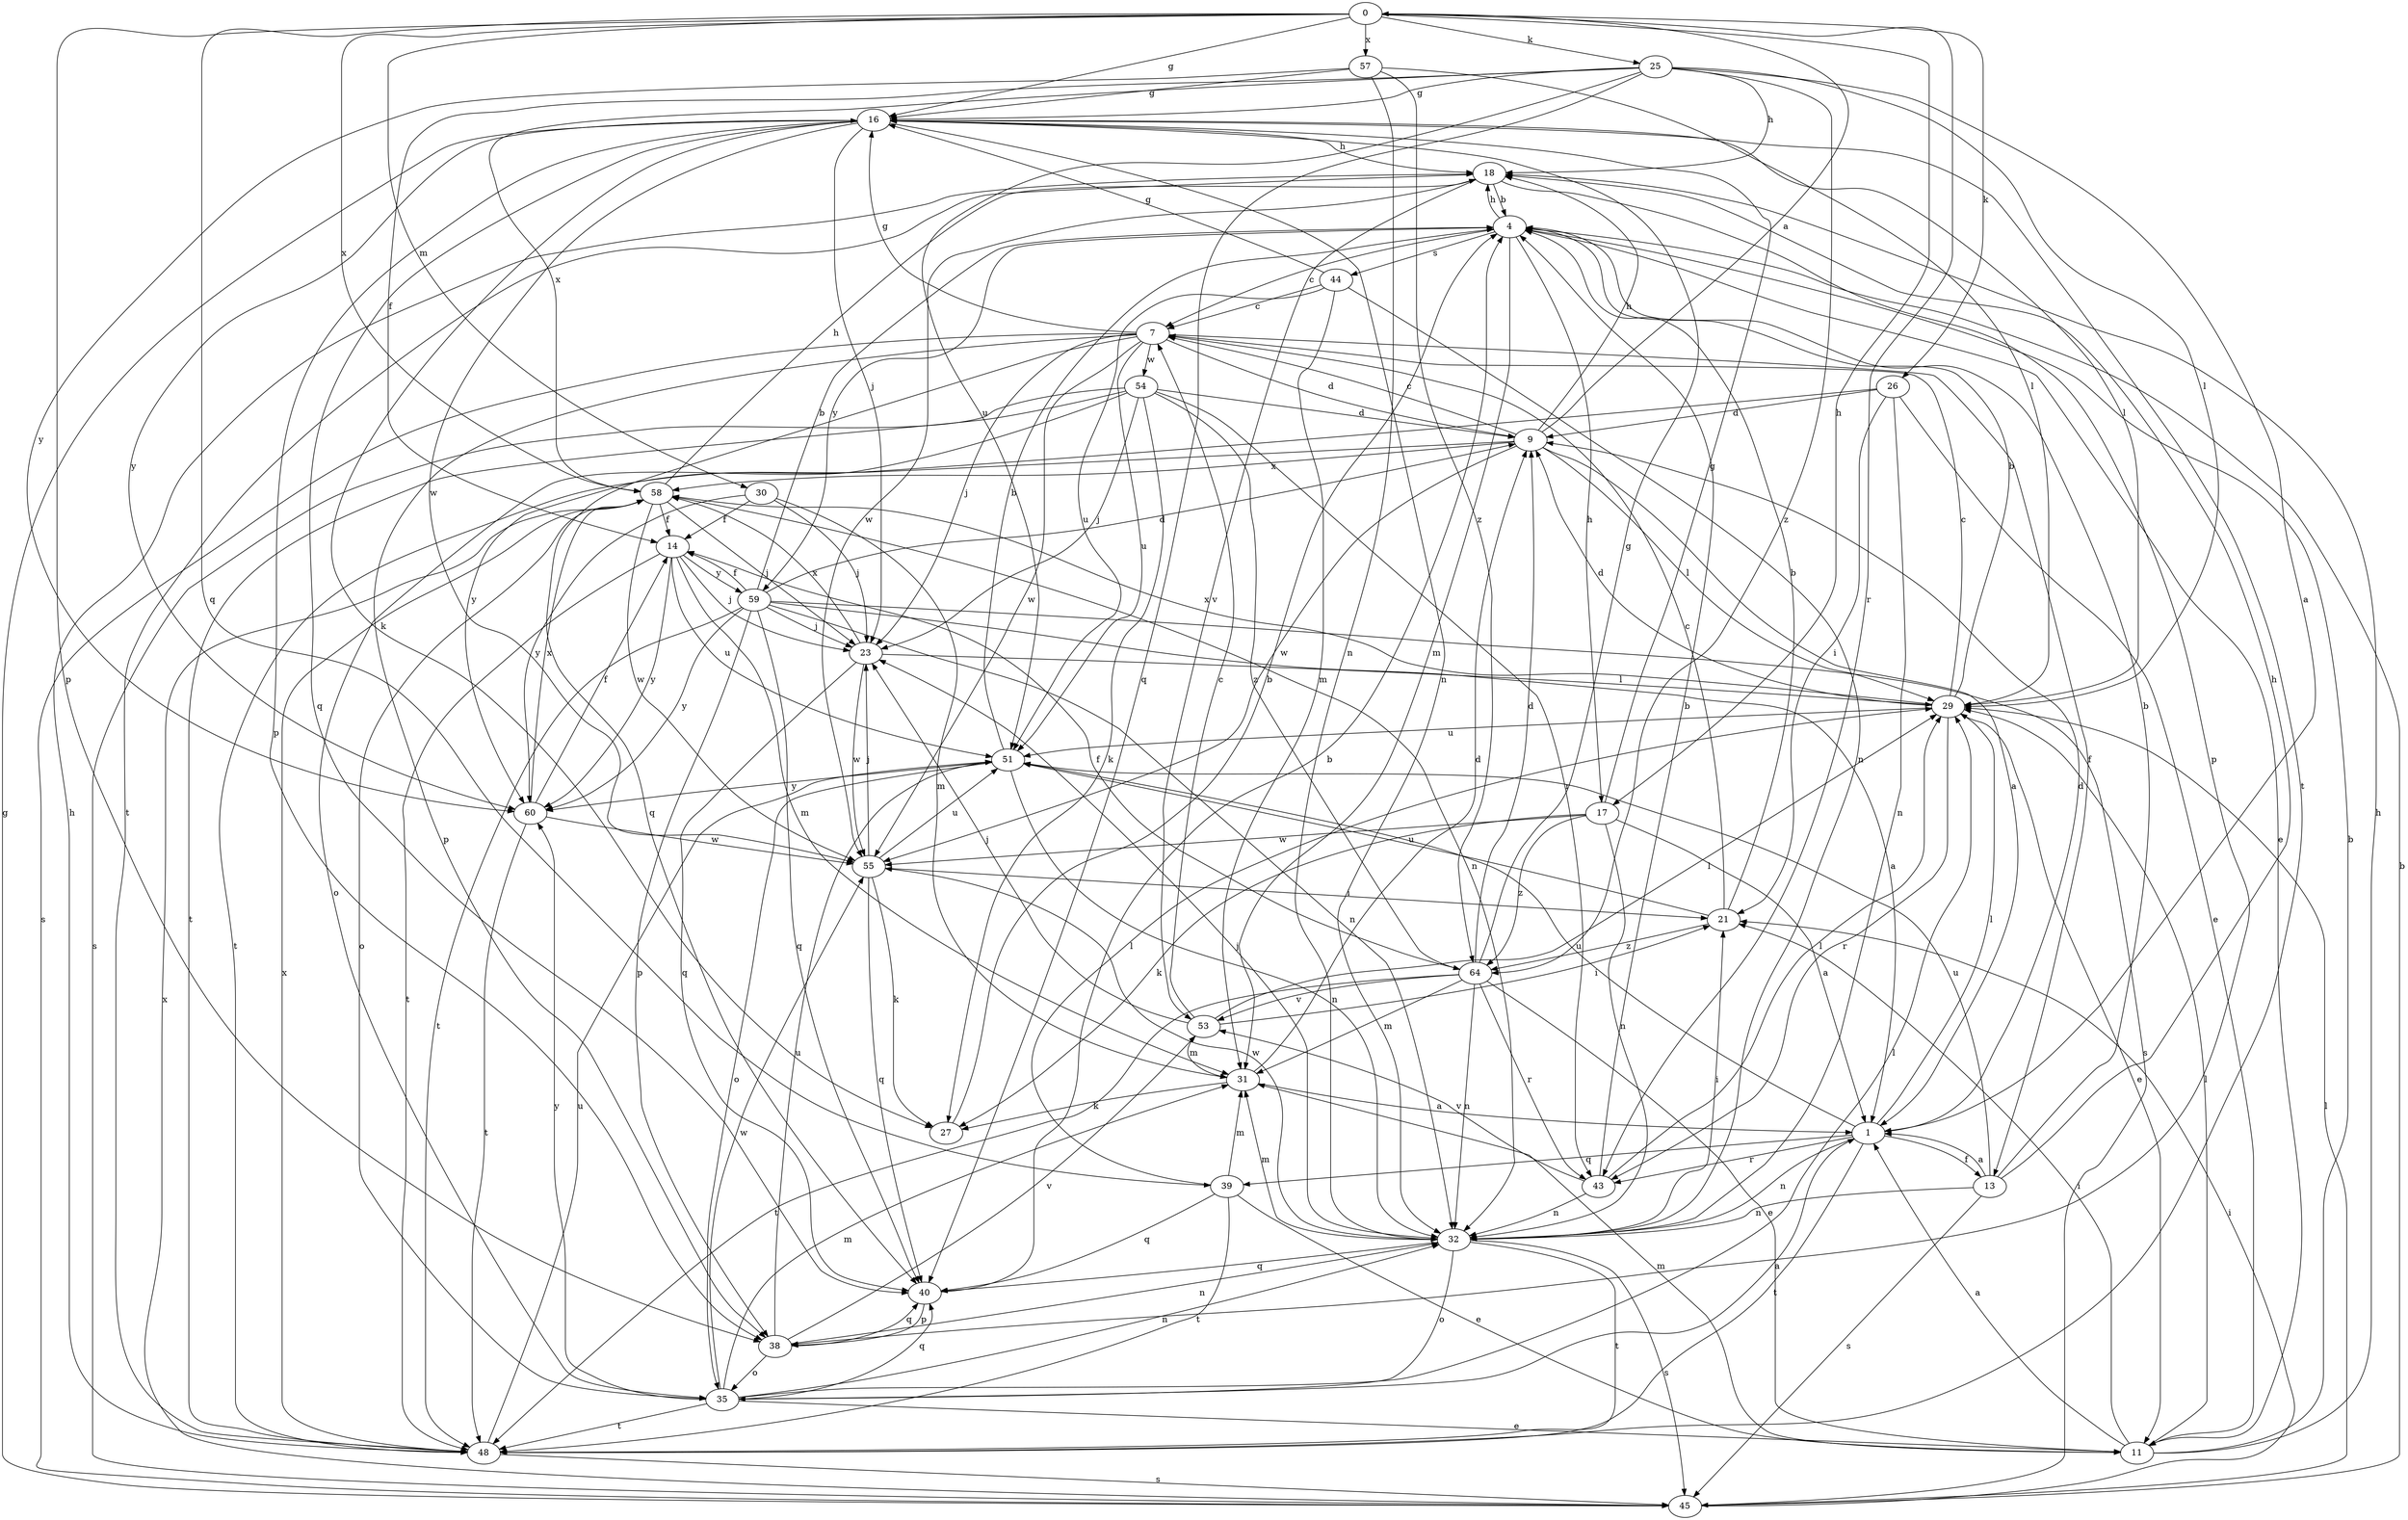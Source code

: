 strict digraph  {
0;
1;
4;
7;
9;
11;
13;
14;
16;
17;
18;
21;
23;
25;
26;
27;
29;
30;
31;
32;
35;
38;
39;
40;
43;
44;
45;
48;
51;
53;
54;
55;
57;
58;
59;
60;
64;
0 -> 16  [label=g];
0 -> 17  [label=h];
0 -> 25  [label=k];
0 -> 26  [label=k];
0 -> 30  [label=m];
0 -> 38  [label=p];
0 -> 39  [label=q];
0 -> 43  [label=r];
0 -> 57  [label=x];
0 -> 58  [label=x];
1 -> 9  [label=d];
1 -> 13  [label=f];
1 -> 29  [label=l];
1 -> 32  [label=n];
1 -> 39  [label=q];
1 -> 43  [label=r];
1 -> 48  [label=t];
1 -> 51  [label=u];
4 -> 7  [label=c];
4 -> 11  [label=e];
4 -> 17  [label=h];
4 -> 18  [label=h];
4 -> 31  [label=m];
4 -> 44  [label=s];
4 -> 59  [label=y];
7 -> 9  [label=d];
7 -> 13  [label=f];
7 -> 16  [label=g];
7 -> 23  [label=j];
7 -> 38  [label=p];
7 -> 40  [label=q];
7 -> 45  [label=s];
7 -> 51  [label=u];
7 -> 54  [label=w];
7 -> 55  [label=w];
9 -> 0  [label=a];
9 -> 1  [label=a];
9 -> 7  [label=c];
9 -> 18  [label=h];
9 -> 29  [label=l];
9 -> 48  [label=t];
9 -> 55  [label=w];
9 -> 58  [label=x];
11 -> 1  [label=a];
11 -> 4  [label=b];
11 -> 18  [label=h];
11 -> 21  [label=i];
11 -> 29  [label=l];
11 -> 31  [label=m];
13 -> 1  [label=a];
13 -> 4  [label=b];
13 -> 18  [label=h];
13 -> 32  [label=n];
13 -> 45  [label=s];
13 -> 51  [label=u];
14 -> 23  [label=j];
14 -> 31  [label=m];
14 -> 48  [label=t];
14 -> 51  [label=u];
14 -> 59  [label=y];
14 -> 60  [label=y];
16 -> 18  [label=h];
16 -> 23  [label=j];
16 -> 27  [label=k];
16 -> 29  [label=l];
16 -> 32  [label=n];
16 -> 38  [label=p];
16 -> 40  [label=q];
16 -> 48  [label=t];
16 -> 55  [label=w];
16 -> 60  [label=y];
17 -> 1  [label=a];
17 -> 16  [label=g];
17 -> 27  [label=k];
17 -> 32  [label=n];
17 -> 55  [label=w];
17 -> 64  [label=z];
18 -> 4  [label=b];
18 -> 38  [label=p];
18 -> 48  [label=t];
18 -> 53  [label=v];
18 -> 55  [label=w];
21 -> 4  [label=b];
21 -> 7  [label=c];
21 -> 51  [label=u];
21 -> 64  [label=z];
23 -> 29  [label=l];
23 -> 40  [label=q];
23 -> 55  [label=w];
23 -> 58  [label=x];
25 -> 1  [label=a];
25 -> 14  [label=f];
25 -> 16  [label=g];
25 -> 18  [label=h];
25 -> 29  [label=l];
25 -> 40  [label=q];
25 -> 51  [label=u];
25 -> 58  [label=x];
25 -> 64  [label=z];
26 -> 9  [label=d];
26 -> 11  [label=e];
26 -> 21  [label=i];
26 -> 32  [label=n];
26 -> 60  [label=y];
27 -> 4  [label=b];
29 -> 4  [label=b];
29 -> 7  [label=c];
29 -> 9  [label=d];
29 -> 11  [label=e];
29 -> 43  [label=r];
29 -> 51  [label=u];
29 -> 58  [label=x];
30 -> 14  [label=f];
30 -> 23  [label=j];
30 -> 31  [label=m];
30 -> 60  [label=y];
31 -> 1  [label=a];
31 -> 9  [label=d];
31 -> 27  [label=k];
32 -> 21  [label=i];
32 -> 23  [label=j];
32 -> 31  [label=m];
32 -> 35  [label=o];
32 -> 40  [label=q];
32 -> 45  [label=s];
32 -> 48  [label=t];
32 -> 55  [label=w];
35 -> 1  [label=a];
35 -> 11  [label=e];
35 -> 29  [label=l];
35 -> 31  [label=m];
35 -> 32  [label=n];
35 -> 40  [label=q];
35 -> 48  [label=t];
35 -> 55  [label=w];
35 -> 60  [label=y];
38 -> 32  [label=n];
38 -> 35  [label=o];
38 -> 40  [label=q];
38 -> 51  [label=u];
38 -> 53  [label=v];
39 -> 11  [label=e];
39 -> 29  [label=l];
39 -> 31  [label=m];
39 -> 40  [label=q];
39 -> 48  [label=t];
40 -> 4  [label=b];
40 -> 38  [label=p];
43 -> 4  [label=b];
43 -> 29  [label=l];
43 -> 32  [label=n];
43 -> 53  [label=v];
44 -> 7  [label=c];
44 -> 16  [label=g];
44 -> 31  [label=m];
44 -> 32  [label=n];
44 -> 51  [label=u];
45 -> 4  [label=b];
45 -> 16  [label=g];
45 -> 21  [label=i];
45 -> 29  [label=l];
45 -> 58  [label=x];
48 -> 18  [label=h];
48 -> 45  [label=s];
48 -> 51  [label=u];
48 -> 58  [label=x];
51 -> 4  [label=b];
51 -> 32  [label=n];
51 -> 35  [label=o];
51 -> 60  [label=y];
53 -> 7  [label=c];
53 -> 21  [label=i];
53 -> 23  [label=j];
53 -> 29  [label=l];
53 -> 31  [label=m];
54 -> 9  [label=d];
54 -> 23  [label=j];
54 -> 27  [label=k];
54 -> 35  [label=o];
54 -> 43  [label=r];
54 -> 45  [label=s];
54 -> 48  [label=t];
54 -> 64  [label=z];
55 -> 21  [label=i];
55 -> 23  [label=j];
55 -> 27  [label=k];
55 -> 40  [label=q];
55 -> 51  [label=u];
57 -> 16  [label=g];
57 -> 29  [label=l];
57 -> 32  [label=n];
57 -> 60  [label=y];
57 -> 64  [label=z];
58 -> 14  [label=f];
58 -> 18  [label=h];
58 -> 23  [label=j];
58 -> 32  [label=n];
58 -> 35  [label=o];
58 -> 55  [label=w];
59 -> 1  [label=a];
59 -> 4  [label=b];
59 -> 9  [label=d];
59 -> 14  [label=f];
59 -> 23  [label=j];
59 -> 32  [label=n];
59 -> 38  [label=p];
59 -> 40  [label=q];
59 -> 45  [label=s];
59 -> 48  [label=t];
59 -> 60  [label=y];
60 -> 14  [label=f];
60 -> 48  [label=t];
60 -> 55  [label=w];
60 -> 58  [label=x];
64 -> 9  [label=d];
64 -> 11  [label=e];
64 -> 14  [label=f];
64 -> 16  [label=g];
64 -> 31  [label=m];
64 -> 32  [label=n];
64 -> 43  [label=r];
64 -> 48  [label=t];
64 -> 53  [label=v];
}
